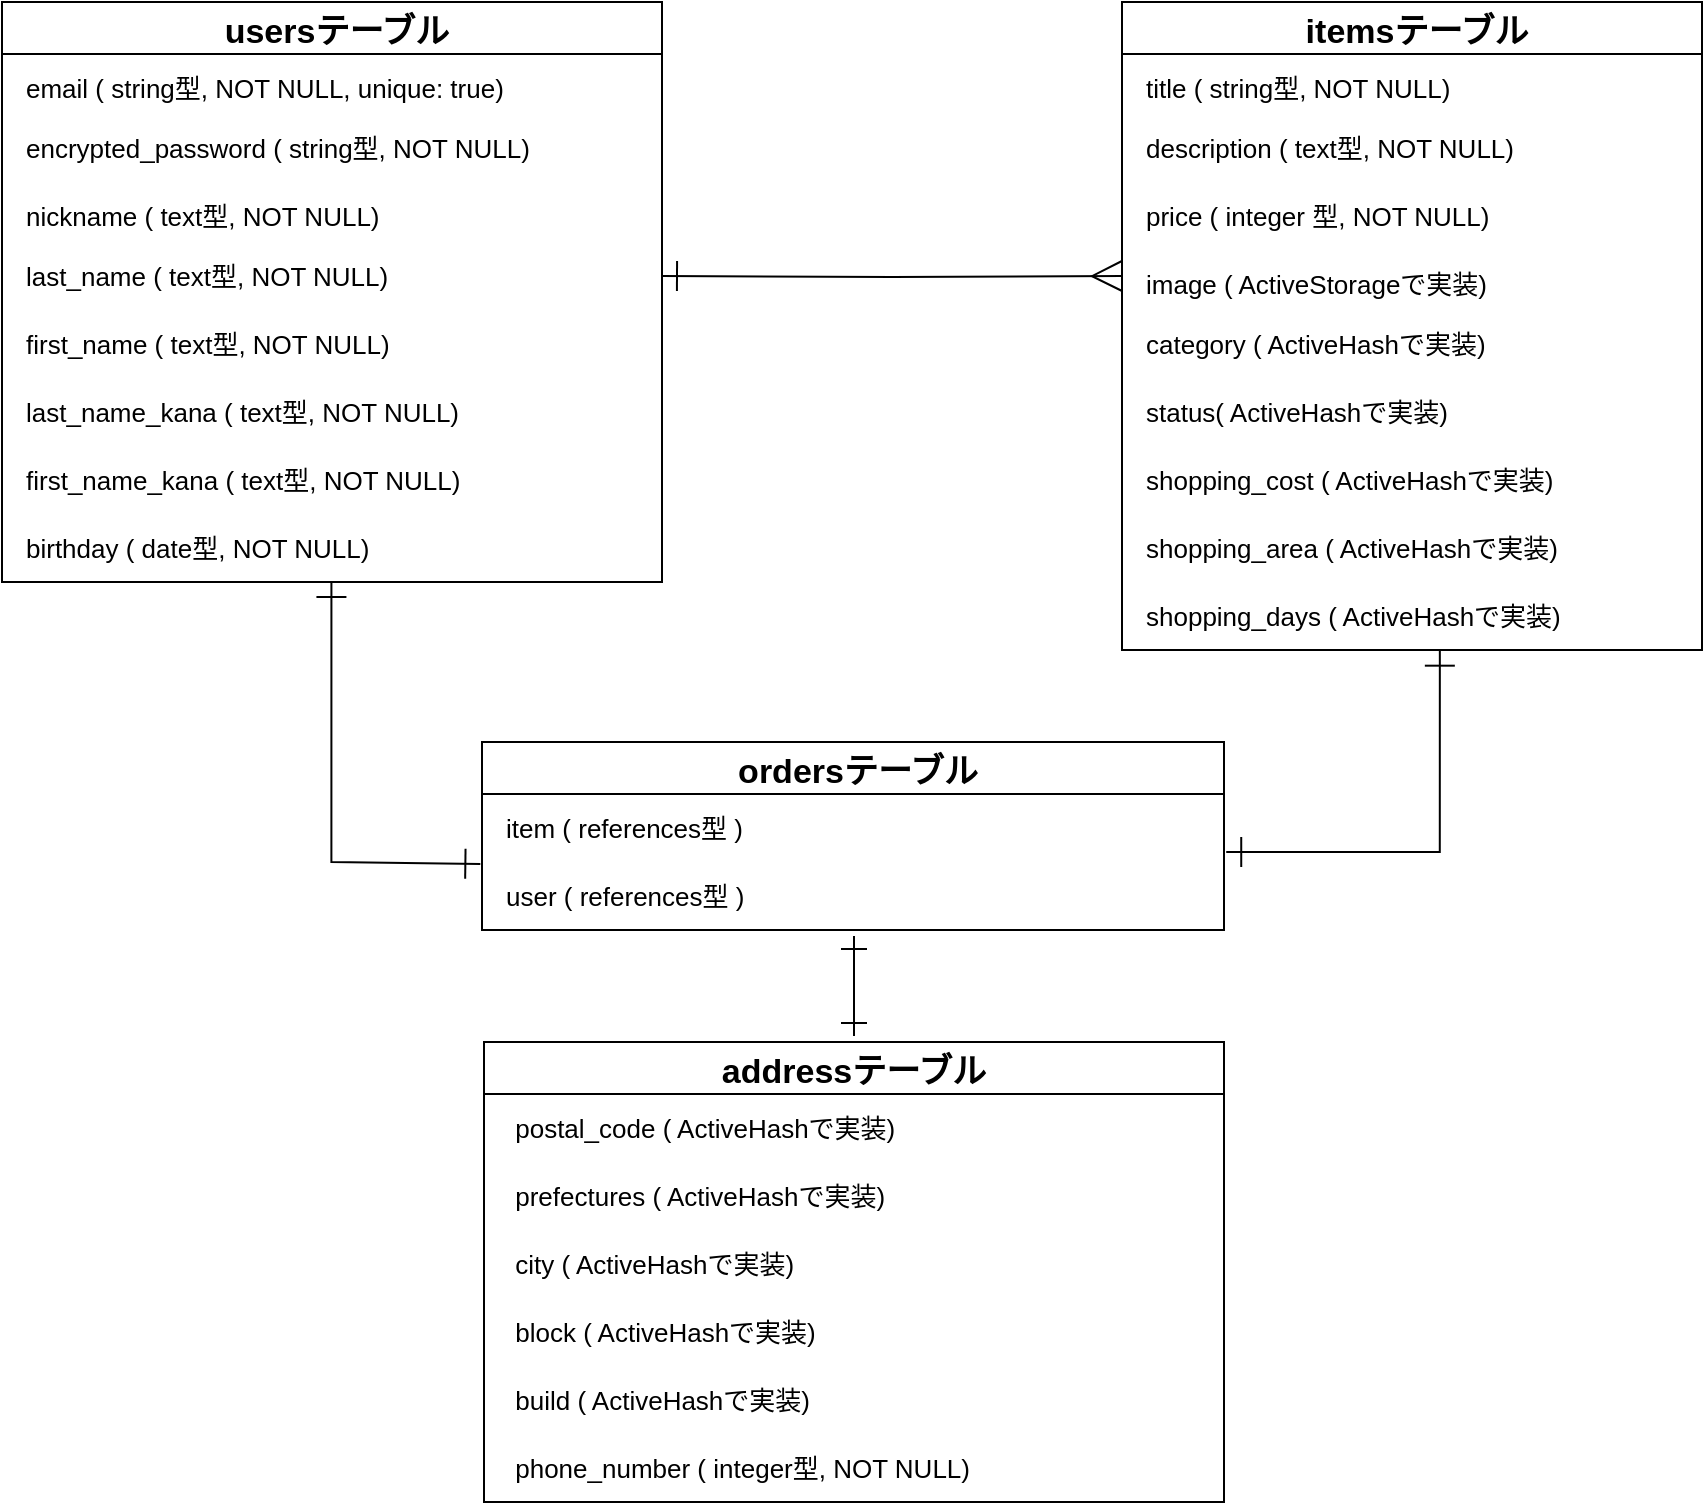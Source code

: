 <mxfile version="13.10.0" type="embed">
    <diagram id="oKVaaFYga90hGHUwI4pZ" name="ページ1">
        <mxGraphModel dx="1585" dy="1041" grid="1" gridSize="10" guides="1" tooltips="1" connect="1" arrows="1" fold="1" page="1" pageScale="1" pageWidth="850" pageHeight="1100" math="0" shadow="0">
            <root>
                <mxCell id="0"/>
                <mxCell id="1" parent="0"/>
                <mxCell id="2" value="itemsテーブル" style="swimlane;fontStyle=1;childLayout=stackLayout;horizontal=1;startSize=26;horizontalStack=0;resizeParent=1;resizeParentMax=0;resizeLast=0;collapsible=1;marginBottom=0;align=center;fontSize=17;spacingRight=2;spacingLeft=7;" parent="1" vertex="1">
                    <mxGeometry x="560" y="80" width="290" height="324" as="geometry"/>
                </mxCell>
                <mxCell id="4" value="title ( string型, NOT NULL)" style="text;strokeColor=none;fillColor=none;spacingLeft=7;spacingRight=2;overflow=hidden;rotatable=0;points=[[0,0.5],[1,0.5]];portConstraint=eastwest;fontSize=13;spacing=5;" parent="2" vertex="1">
                    <mxGeometry y="26" width="290" height="30" as="geometry"/>
                </mxCell>
                <mxCell id="39" value="description ( text型, NOT NULL)" style="text;strokeColor=none;fillColor=none;spacingLeft=7;spacingRight=2;overflow=hidden;rotatable=0;points=[[0,0.5],[1,0.5]];portConstraint=eastwest;fontSize=13;spacing=5;" parent="2" vertex="1">
                    <mxGeometry y="56" width="290" height="34" as="geometry"/>
                </mxCell>
                <mxCell id="51" value="price ( integer 型, NOT NULL)" style="text;strokeColor=none;fillColor=none;spacingLeft=7;spacingRight=2;overflow=hidden;rotatable=0;points=[[0,0.5],[1,0.5]];portConstraint=eastwest;fontSize=13;spacing=5;" parent="2" vertex="1">
                    <mxGeometry y="90" width="290" height="34" as="geometry"/>
                </mxCell>
                <mxCell id="3" value="image ( ActiveStorageで実装)" style="text;strokeColor=none;fillColor=none;spacingLeft=7;spacingRight=2;overflow=hidden;rotatable=0;points=[[0,0.5],[1,0.5]];portConstraint=eastwest;fontSize=13;spacing=5;" parent="2" vertex="1">
                    <mxGeometry y="124" width="290" height="30" as="geometry"/>
                </mxCell>
                <mxCell id="40" value="category ( ActiveHashで実装)" style="text;strokeColor=none;fillColor=none;spacingLeft=7;spacingRight=2;overflow=hidden;rotatable=0;points=[[0,0.5],[1,0.5]];portConstraint=eastwest;fontSize=13;spacing=5;" parent="2" vertex="1">
                    <mxGeometry y="154" width="290" height="34" as="geometry"/>
                </mxCell>
                <mxCell id="41" value="status( ActiveHashで実装)" style="text;strokeColor=none;fillColor=none;spacingLeft=7;spacingRight=2;overflow=hidden;rotatable=0;points=[[0,0.5],[1,0.5]];portConstraint=eastwest;fontSize=13;spacing=5;" parent="2" vertex="1">
                    <mxGeometry y="188" width="290" height="34" as="geometry"/>
                </mxCell>
                <mxCell id="48" value="shopping_cost ( ActiveHashで実装)" style="text;strokeColor=none;fillColor=none;spacingLeft=7;spacingRight=2;overflow=hidden;rotatable=0;points=[[0,0.5],[1,0.5]];portConstraint=eastwest;fontSize=13;spacing=5;" parent="2" vertex="1">
                    <mxGeometry y="222" width="290" height="34" as="geometry"/>
                </mxCell>
                <mxCell id="49" value="shopping_area ( ActiveHashで実装)" style="text;strokeColor=none;fillColor=none;spacingLeft=7;spacingRight=2;overflow=hidden;rotatable=0;points=[[0,0.5],[1,0.5]];portConstraint=eastwest;fontSize=13;spacing=5;" parent="2" vertex="1">
                    <mxGeometry y="256" width="290" height="34" as="geometry"/>
                </mxCell>
                <mxCell id="50" value="shopping_days ( ActiveHashで実装)" style="text;strokeColor=none;fillColor=none;spacingLeft=7;spacingRight=2;overflow=hidden;rotatable=0;points=[[0,0.5],[1,0.5]];portConstraint=eastwest;fontSize=13;spacing=5;" parent="2" vertex="1">
                    <mxGeometry y="290" width="290" height="34" as="geometry"/>
                </mxCell>
                <mxCell id="6" value="ordersテーブル" style="swimlane;fontStyle=1;childLayout=stackLayout;horizontal=1;startSize=26;horizontalStack=0;resizeParent=1;resizeParentMax=0;resizeLast=0;collapsible=1;marginBottom=0;align=center;fontSize=17;spacingRight=2;spacingLeft=7;" parent="1" vertex="1">
                    <mxGeometry x="240" y="450" width="371" height="94" as="geometry"/>
                </mxCell>
                <mxCell id="75" value="item ( references型 )" style="text;strokeColor=none;fillColor=none;spacingLeft=7;spacingRight=2;overflow=hidden;rotatable=0;points=[[0,0.5],[1,0.5]];portConstraint=eastwest;fontSize=13;spacing=5;" vertex="1" parent="6">
                    <mxGeometry y="26" width="371" height="34" as="geometry"/>
                </mxCell>
                <mxCell id="74" value="user ( references型 )" style="text;strokeColor=none;fillColor=none;spacingLeft=7;spacingRight=2;overflow=hidden;rotatable=0;points=[[0,0.5],[1,0.5]];portConstraint=eastwest;fontSize=13;spacing=5;" vertex="1" parent="6">
                    <mxGeometry y="60" width="371" height="34" as="geometry"/>
                </mxCell>
                <mxCell id="10" value="usersテーブル" style="swimlane;fontStyle=1;childLayout=stackLayout;horizontal=1;startSize=26;horizontalStack=0;resizeParent=1;resizeParentMax=0;resizeLast=0;collapsible=1;marginBottom=0;align=center;fontSize=17;spacing=15;spacingTop=0;spacingBottom=0;spacingRight=2;spacingLeft=7;" parent="1" vertex="1">
                    <mxGeometry y="80" width="330" height="290" as="geometry"/>
                </mxCell>
                <mxCell id="12" value="email ( string型, NOT NULL, unique: true)" style="text;strokeColor=none;fillColor=none;spacingLeft=7;spacingRight=2;overflow=hidden;rotatable=0;points=[[0,0.5],[1,0.5]];portConstraint=eastwest;fontSize=13;spacing=5;" parent="10" vertex="1">
                    <mxGeometry y="26" width="330" height="30" as="geometry"/>
                </mxCell>
                <mxCell id="13" value="encrypted_password ( string型, NOT NULL)" style="text;strokeColor=none;fillColor=none;spacingLeft=7;spacingRight=2;overflow=hidden;rotatable=0;points=[[0,0.5],[1,0.5]];portConstraint=eastwest;fontSize=13;spacing=5;" parent="10" vertex="1">
                    <mxGeometry y="56" width="330" height="34" as="geometry"/>
                </mxCell>
                <mxCell id="11" value="nickname ( text型, NOT NULL)" style="text;strokeColor=none;fillColor=none;spacingLeft=7;spacingRight=2;overflow=hidden;rotatable=0;points=[[0,0.5],[1,0.5]];portConstraint=eastwest;fontSize=13;spacing=5;" parent="10" vertex="1">
                    <mxGeometry y="90" width="330" height="30" as="geometry"/>
                </mxCell>
                <mxCell id="25" value="last_name ( text型, NOT NULL)" style="text;strokeColor=none;fillColor=none;spacingLeft=7;spacingRight=2;overflow=hidden;rotatable=0;points=[[0,0.5],[1,0.5]];portConstraint=eastwest;fontSize=13;spacing=5;" parent="10" vertex="1">
                    <mxGeometry y="120" width="330" height="34" as="geometry"/>
                </mxCell>
                <mxCell id="27" value="first_name ( text型, NOT NULL)" style="text;strokeColor=none;fillColor=none;spacingLeft=7;spacingRight=2;overflow=hidden;rotatable=0;points=[[0,0.5],[1,0.5]];portConstraint=eastwest;fontSize=13;spacing=5;" parent="10" vertex="1">
                    <mxGeometry y="154" width="330" height="34" as="geometry"/>
                </mxCell>
                <mxCell id="28" value="last_name_kana ( text型, NOT NULL)" style="text;strokeColor=none;fillColor=none;spacingLeft=7;spacingRight=2;overflow=hidden;rotatable=0;points=[[0,0.5],[1,0.5]];portConstraint=eastwest;fontSize=13;spacing=5;" parent="10" vertex="1">
                    <mxGeometry y="188" width="330" height="34" as="geometry"/>
                </mxCell>
                <mxCell id="31" value="first_name_kana ( text型, NOT NULL)" style="text;strokeColor=none;fillColor=none;spacingLeft=7;spacingRight=2;overflow=hidden;rotatable=0;points=[[0,0.5],[1,0.5]];portConstraint=eastwest;fontSize=13;spacing=5;" parent="10" vertex="1">
                    <mxGeometry y="222" width="330" height="34" as="geometry"/>
                </mxCell>
                <mxCell id="32" value="birthday ( date型, NOT NULL)" style="text;strokeColor=none;fillColor=none;spacingLeft=7;spacingRight=2;overflow=hidden;rotatable=0;points=[[0,0.5],[1,0.5]];portConstraint=eastwest;fontSize=13;spacing=5;" parent="10" vertex="1">
                    <mxGeometry y="256" width="330" height="34" as="geometry"/>
                </mxCell>
                <mxCell id="64" style="edgeStyle=orthogonalEdgeStyle;rounded=0;jumpSize=6;orthogonalLoop=1;jettySize=auto;html=1;entryX=0.487;entryY=1;entryDx=0;entryDy=0;entryPerimeter=0;startArrow=ERone;startFill=0;startSize=13;sourcePerimeterSpacing=0;endArrow=ERone;endFill=0;endSize=13;strokeWidth=1;fontSize=13;spacingRight=2;spacingLeft=7;exitX=-0.013;exitY=0.029;exitDx=0;exitDy=0;exitPerimeter=0;" parent="1" edge="1">
                    <mxGeometry relative="1" as="geometry">
                        <mxPoint x="239.177" y="510.986" as="sourcePoint"/>
                        <mxPoint x="164.71" y="370" as="targetPoint"/>
                        <Array as="points">
                            <mxPoint x="165" y="510"/>
                        </Array>
                    </mxGeometry>
                </mxCell>
                <mxCell id="66" style="edgeStyle=orthogonalEdgeStyle;rounded=0;jumpSize=6;orthogonalLoop=1;jettySize=auto;html=1;startArrow=ERmany;startFill=0;startSize=13;sourcePerimeterSpacing=0;endArrow=ERone;endFill=0;endSize=13;strokeWidth=1;fontSize=13;entryX=1;entryY=0.5;entryDx=0;entryDy=0;spacingRight=2;spacingLeft=7;" parent="1" target="25" edge="1">
                    <mxGeometry relative="1" as="geometry">
                        <mxPoint x="560" y="217" as="sourcePoint"/>
                    </mxGeometry>
                </mxCell>
                <mxCell id="68" style="edgeStyle=orthogonalEdgeStyle;rounded=0;jumpSize=6;orthogonalLoop=1;jettySize=auto;html=1;exitX=1.003;exitY=-0.147;exitDx=0;exitDy=0;startArrow=ERone;startFill=0;startSize=13;sourcePerimeterSpacing=0;endArrow=ERone;endFill=0;endSize=13;strokeWidth=1;fontSize=13;entryX=0.548;entryY=1.01;entryDx=0;entryDy=0;entryPerimeter=0;spacingRight=2;spacingLeft=7;exitPerimeter=0;" parent="1" source="74" target="50" edge="1">
                    <mxGeometry relative="1" as="geometry">
                        <mxPoint x="720" y="400" as="targetPoint"/>
                        <Array as="points">
                            <mxPoint x="719" y="505"/>
                        </Array>
                    </mxGeometry>
                </mxCell>
                <mxCell id="76" style="edgeStyle=orthogonalEdgeStyle;rounded=0;orthogonalLoop=1;jettySize=auto;html=1;exitX=0.5;exitY=0;exitDx=0;exitDy=0;fontSize=17;endArrow=ERone;endFill=0;startArrow=ERone;startFill=0;endSize=11;startSize=11;" edge="1" parent="1">
                    <mxGeometry relative="1" as="geometry">
                        <mxPoint x="426" y="547" as="targetPoint"/>
                        <mxPoint x="426" y="597" as="sourcePoint"/>
                        <Array as="points">
                            <mxPoint x="426" y="567"/>
                            <mxPoint x="426" y="567"/>
                        </Array>
                    </mxGeometry>
                </mxCell>
                <mxCell id="69" value="addressテーブル" style="swimlane;fontStyle=1;childLayout=stackLayout;horizontal=1;startSize=26;horizontalStack=0;resizeParent=1;resizeParentMax=0;resizeLast=0;collapsible=1;marginBottom=0;align=center;fontSize=17;" vertex="1" parent="1">
                    <mxGeometry x="241" y="600" width="370" height="230" as="geometry"/>
                </mxCell>
                <mxCell id="53" value=" postal_code ( ActiveHashで実装)" style="text;strokeColor=none;fillColor=none;spacingLeft=7;spacingRight=2;overflow=hidden;rotatable=0;points=[[0,0.5],[1,0.5]];portConstraint=eastwest;fontSize=13;spacing=5;" parent="69" vertex="1">
                    <mxGeometry y="26" width="370" height="34" as="geometry"/>
                </mxCell>
                <mxCell id="54" value=" prefectures ( ActiveHashで実装)" style="text;strokeColor=none;fillColor=none;spacingLeft=7;spacingRight=2;overflow=hidden;rotatable=0;points=[[0,0.5],[1,0.5]];portConstraint=eastwest;fontSize=13;spacing=5;" parent="69" vertex="1">
                    <mxGeometry y="60" width="370" height="34" as="geometry"/>
                </mxCell>
                <mxCell id="55" value=" city ( ActiveHashで実装)" style="text;strokeColor=none;fillColor=none;spacingLeft=7;spacingRight=2;overflow=hidden;rotatable=0;points=[[0,0.5],[1,0.5]];portConstraint=eastwest;fontSize=13;spacing=5;" parent="69" vertex="1">
                    <mxGeometry y="94" width="370" height="34" as="geometry"/>
                </mxCell>
                <mxCell id="57" value=" block ( ActiveHashで実装)" style="text;strokeColor=none;fillColor=none;spacingLeft=7;spacingRight=2;overflow=hidden;rotatable=0;points=[[0,0.5],[1,0.5]];portConstraint=eastwest;fontSize=13;spacing=5;" parent="69" vertex="1">
                    <mxGeometry y="128" width="370" height="34" as="geometry"/>
                </mxCell>
                <mxCell id="73" value=" build ( ActiveHashで実装)" style="text;strokeColor=none;fillColor=none;spacingLeft=7;spacingRight=2;overflow=hidden;rotatable=0;points=[[0,0.5],[1,0.5]];portConstraint=eastwest;fontSize=13;spacing=5;" vertex="1" parent="69">
                    <mxGeometry y="162" width="370" height="34" as="geometry"/>
                </mxCell>
                <mxCell id="58" value=" phone_number ( integer型, NOT NULL)" style="text;strokeColor=none;fillColor=none;spacingLeft=7;spacingRight=2;overflow=hidden;rotatable=0;points=[[0,0.5],[1,0.5]];portConstraint=eastwest;fontSize=13;spacing=5;" parent="69" vertex="1">
                    <mxGeometry y="196" width="370" height="34" as="geometry"/>
                </mxCell>
            </root>
        </mxGraphModel>
    </diagram>
</mxfile>